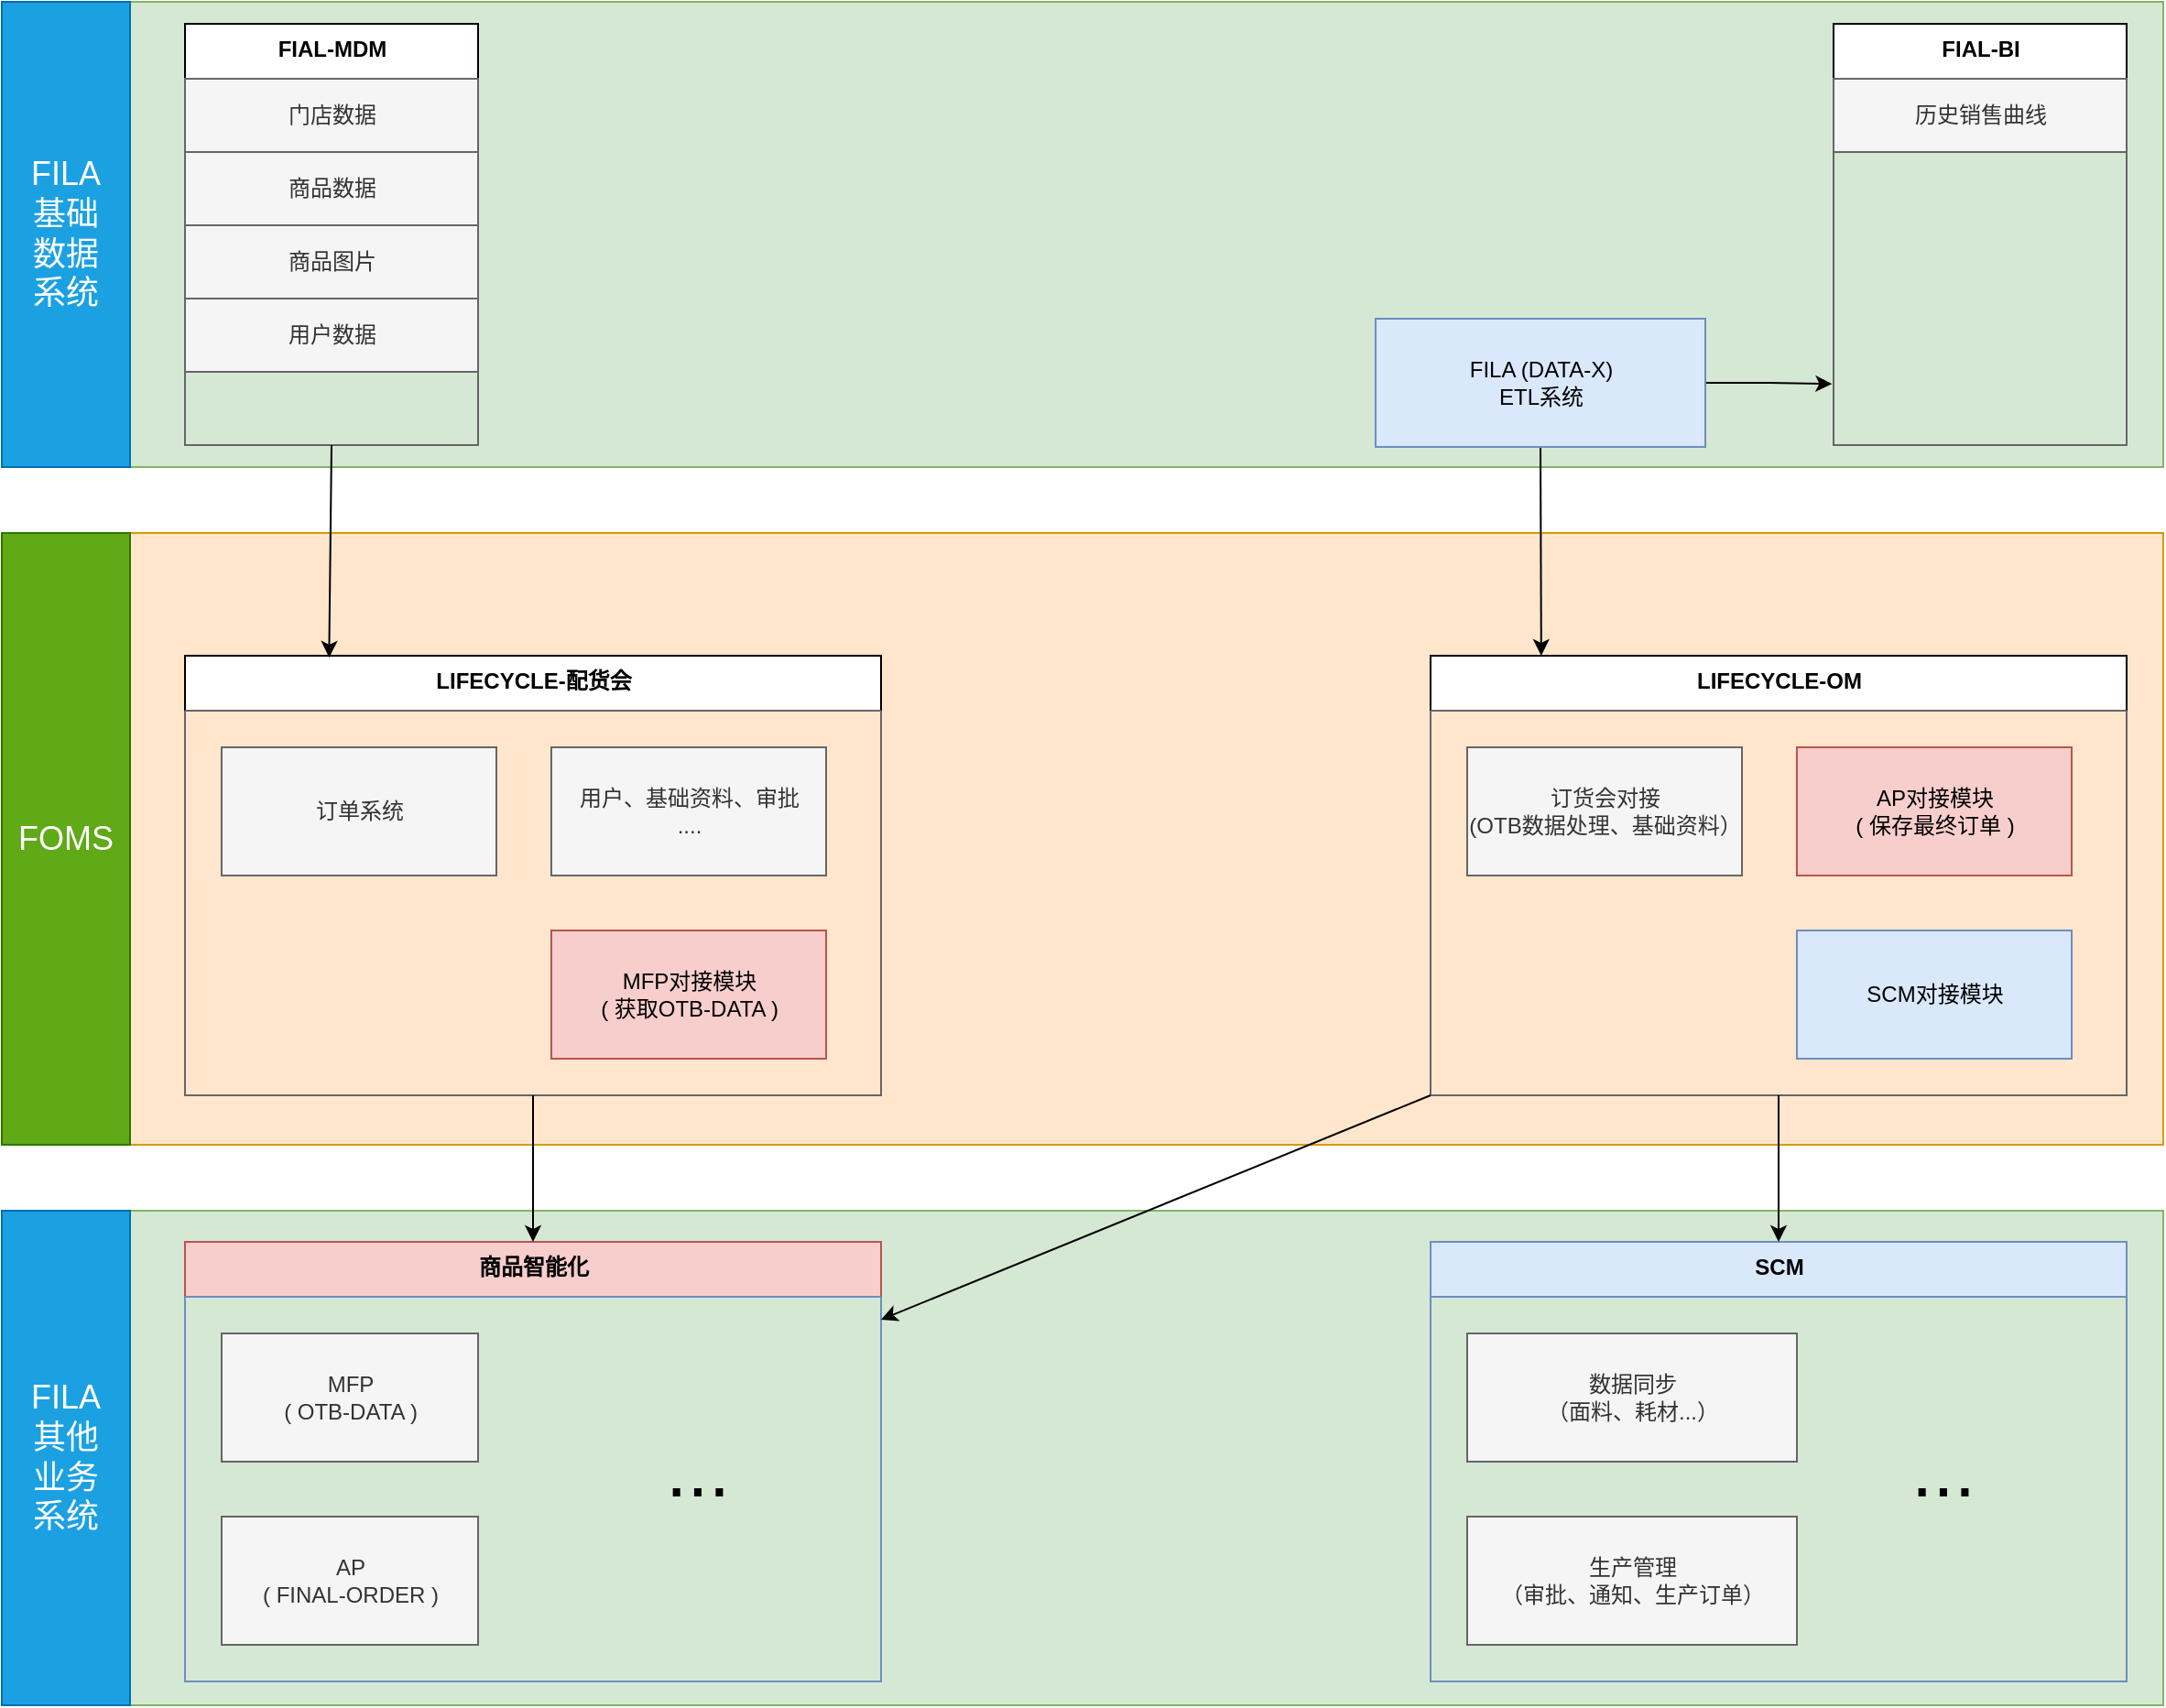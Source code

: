<mxfile version="20.0.4" type="github">
  <diagram id="C5RBs43oDa-KdzZeNtuy" name="Page-1">
    <mxGraphModel dx="2222" dy="872" grid="1" gridSize="10" guides="1" tooltips="1" connect="1" arrows="1" fold="1" page="1" pageScale="1" pageWidth="827" pageHeight="1169" math="0" shadow="0">
      <root>
        <mxCell id="WIyWlLk6GJQsqaUBKTNV-0" />
        <mxCell id="WIyWlLk6GJQsqaUBKTNV-1" parent="WIyWlLk6GJQsqaUBKTNV-0" />
        <mxCell id="n_zdAzYvtoBrYGfkcP-V-80" value="" style="rounded=0;whiteSpace=wrap;html=1;fontSize=14;fillColor=#ffe6cc;strokeColor=#d79b00;" vertex="1" parent="WIyWlLk6GJQsqaUBKTNV-1">
          <mxGeometry x="-470" y="410" width="1110" height="334" as="geometry" />
        </mxCell>
        <mxCell id="n_zdAzYvtoBrYGfkcP-V-79" value="" style="rounded=0;whiteSpace=wrap;html=1;fontSize=14;fillColor=#d5e8d4;strokeColor=#82b366;" vertex="1" parent="WIyWlLk6GJQsqaUBKTNV-1">
          <mxGeometry x="-470" y="780" width="1110" height="270" as="geometry" />
        </mxCell>
        <mxCell id="n_zdAzYvtoBrYGfkcP-V-76" value="" style="rounded=0;whiteSpace=wrap;html=1;fontSize=14;fillColor=#d5e8d4;strokeColor=#82b366;" vertex="1" parent="WIyWlLk6GJQsqaUBKTNV-1">
          <mxGeometry x="-470" y="120" width="1110" height="254" as="geometry" />
        </mxCell>
        <mxCell id="n_zdAzYvtoBrYGfkcP-V-1" value="FIAL-MDM" style="swimlane;fontStyle=1;align=center;verticalAlign=top;childLayout=stackLayout;horizontal=1;startSize=30;horizontalStack=0;resizeParent=1;resizeParentMax=0;resizeLast=0;collapsible=0;marginBottom=0;html=1;" vertex="1" parent="WIyWlLk6GJQsqaUBKTNV-1">
          <mxGeometry x="-440" y="132" width="160" height="230" as="geometry" />
        </mxCell>
        <mxCell id="n_zdAzYvtoBrYGfkcP-V-3" value="" style="swimlane;fontStyle=1;align=center;verticalAlign=top;horizontal=1;startSize=0;collapsible=0;marginBottom=0;html=1;strokeColor=#666666;fillColor=#f5f5f5;fontColor=#333333;" vertex="1" parent="n_zdAzYvtoBrYGfkcP-V-1">
          <mxGeometry y="30" width="160" height="200" as="geometry" />
        </mxCell>
        <mxCell id="n_zdAzYvtoBrYGfkcP-V-5" value="门店数据" style="html=1;align=center;verticalAlign=middle;rotatable=0;fillColor=#f5f5f5;fontColor=#333333;strokeColor=#666666;" vertex="1" parent="n_zdAzYvtoBrYGfkcP-V-3">
          <mxGeometry width="160" height="40" relative="1" as="geometry">
            <mxPoint as="offset" />
          </mxGeometry>
        </mxCell>
        <mxCell id="n_zdAzYvtoBrYGfkcP-V-9" value="商品数据" style="html=1;align=center;verticalAlign=middle;rotatable=0;fillColor=#f5f5f5;fontColor=#333333;strokeColor=#666666;" vertex="1" parent="n_zdAzYvtoBrYGfkcP-V-3">
          <mxGeometry y="40" width="160" height="40" as="geometry" />
        </mxCell>
        <mxCell id="n_zdAzYvtoBrYGfkcP-V-71" value="商品图片" style="html=1;align=center;verticalAlign=middle;rotatable=0;fillColor=#f5f5f5;fontColor=#333333;strokeColor=#666666;" vertex="1" parent="n_zdAzYvtoBrYGfkcP-V-3">
          <mxGeometry y="80" width="160" height="40" as="geometry" />
        </mxCell>
        <mxCell id="n_zdAzYvtoBrYGfkcP-V-72" value="用户数据" style="html=1;align=center;verticalAlign=middle;rotatable=0;fillColor=#f5f5f5;fontColor=#333333;strokeColor=#666666;" vertex="1" parent="n_zdAzYvtoBrYGfkcP-V-3">
          <mxGeometry y="120" width="160" height="40" as="geometry" />
        </mxCell>
        <mxCell id="n_zdAzYvtoBrYGfkcP-V-10" value="FIAL-BI" style="swimlane;fontStyle=1;align=center;verticalAlign=top;childLayout=stackLayout;horizontal=1;startSize=30;horizontalStack=0;resizeParent=1;resizeParentMax=0;resizeLast=0;collapsible=0;marginBottom=0;html=1;" vertex="1" parent="WIyWlLk6GJQsqaUBKTNV-1">
          <mxGeometry x="460" y="132" width="160" height="230" as="geometry" />
        </mxCell>
        <mxCell id="n_zdAzYvtoBrYGfkcP-V-11" value="" style="swimlane;fontStyle=1;align=center;verticalAlign=top;horizontal=1;startSize=0;collapsible=0;marginBottom=0;html=1;strokeColor=#666666;fillColor=#f5f5f5;fontColor=#333333;" vertex="1" parent="n_zdAzYvtoBrYGfkcP-V-10">
          <mxGeometry y="30" width="160" height="200" as="geometry" />
        </mxCell>
        <mxCell id="n_zdAzYvtoBrYGfkcP-V-12" value="历史销售曲线" style="html=1;align=center;verticalAlign=middle;rotatable=0;fillColor=#f5f5f5;fontColor=#333333;strokeColor=#666666;" vertex="1" parent="n_zdAzYvtoBrYGfkcP-V-11">
          <mxGeometry width="160" height="40" relative="1" as="geometry">
            <mxPoint as="offset" />
          </mxGeometry>
        </mxCell>
        <mxCell id="n_zdAzYvtoBrYGfkcP-V-14" value="SCM" style="swimlane;fontStyle=1;align=center;verticalAlign=top;childLayout=stackLayout;horizontal=1;startSize=30;horizontalStack=0;resizeParent=1;resizeParentMax=0;resizeLast=0;collapsible=0;marginBottom=0;html=1;fillColor=#dae8fc;strokeColor=#6c8ebf;" vertex="1" parent="WIyWlLk6GJQsqaUBKTNV-1">
          <mxGeometry x="240" y="797" width="380" height="240" as="geometry" />
        </mxCell>
        <mxCell id="n_zdAzYvtoBrYGfkcP-V-15" value="" style="swimlane;fontStyle=1;align=center;verticalAlign=top;horizontal=1;startSize=0;collapsible=0;marginBottom=0;html=1;strokeColor=#6c8ebf;fillColor=#dae8fc;" vertex="1" parent="n_zdAzYvtoBrYGfkcP-V-14">
          <mxGeometry y="30" width="380" height="210" as="geometry" />
        </mxCell>
        <mxCell id="n_zdAzYvtoBrYGfkcP-V-16" value="数据同步&lt;br&gt;（面料、耗材...）" style="html=1;align=center;verticalAlign=middle;rotatable=0;fillColor=#f5f5f5;fontColor=#333333;strokeColor=#666666;" vertex="1" parent="n_zdAzYvtoBrYGfkcP-V-15">
          <mxGeometry width="180" height="70" relative="1" as="geometry">
            <mxPoint x="20" y="20" as="offset" />
          </mxGeometry>
        </mxCell>
        <mxCell id="n_zdAzYvtoBrYGfkcP-V-17" value="生产管理&lt;br&gt;（审批、通知、生产订单）" style="html=1;align=center;verticalAlign=middle;rotatable=0;fillColor=#f5f5f5;fontColor=#333333;strokeColor=#666666;" vertex="1" parent="n_zdAzYvtoBrYGfkcP-V-15">
          <mxGeometry x="20" y="120" width="180" height="70" as="geometry" />
        </mxCell>
        <mxCell id="n_zdAzYvtoBrYGfkcP-V-27" value="..." style="text;html=1;strokeColor=none;fillColor=none;align=center;verticalAlign=middle;whiteSpace=wrap;rounded=0;fontSize=42;" vertex="1" parent="n_zdAzYvtoBrYGfkcP-V-15">
          <mxGeometry x="250" y="80" width="60" height="30" as="geometry" />
        </mxCell>
        <mxCell id="n_zdAzYvtoBrYGfkcP-V-18" value="LIFECYCLE-OM" style="swimlane;fontStyle=1;align=center;verticalAlign=top;childLayout=stackLayout;horizontal=1;startSize=30;horizontalStack=0;resizeParent=1;resizeParentMax=0;resizeLast=0;collapsible=0;marginBottom=0;html=1;" vertex="1" parent="WIyWlLk6GJQsqaUBKTNV-1">
          <mxGeometry x="240" y="477" width="380" height="240" as="geometry" />
        </mxCell>
        <mxCell id="n_zdAzYvtoBrYGfkcP-V-19" value="" style="swimlane;fontStyle=1;align=center;verticalAlign=top;horizontal=1;startSize=0;collapsible=0;marginBottom=0;html=1;strokeColor=#666666;fillColor=#f5f5f5;fontColor=#333333;" vertex="1" parent="n_zdAzYvtoBrYGfkcP-V-18">
          <mxGeometry y="30" width="380" height="210" as="geometry" />
        </mxCell>
        <mxCell id="n_zdAzYvtoBrYGfkcP-V-21" value="SCM对接模块" style="html=1;align=center;verticalAlign=middle;rotatable=0;fillColor=#dae8fc;strokeColor=#6c8ebf;" vertex="1" parent="n_zdAzYvtoBrYGfkcP-V-19">
          <mxGeometry x="200" y="120" width="150" height="70" as="geometry" />
        </mxCell>
        <mxCell id="n_zdAzYvtoBrYGfkcP-V-28" value="AP对接模块&lt;br&gt;( 保存最终订单 )" style="html=1;align=center;verticalAlign=middle;rotatable=0;fillColor=#f8cecc;strokeColor=#b85450;" vertex="1" parent="n_zdAzYvtoBrYGfkcP-V-19">
          <mxGeometry x="200" y="20" width="150" height="70" as="geometry" />
        </mxCell>
        <mxCell id="n_zdAzYvtoBrYGfkcP-V-65" value="订货会对接&lt;br&gt;(OTB数据处理、基础资料）" style="html=1;align=center;verticalAlign=middle;rotatable=0;fillColor=#f5f5f5;strokeColor=#666666;fontColor=#333333;" vertex="1" parent="n_zdAzYvtoBrYGfkcP-V-19">
          <mxGeometry x="20" y="20" width="150" height="70" as="geometry" />
        </mxCell>
        <mxCell id="n_zdAzYvtoBrYGfkcP-V-29" value="商品智能化" style="swimlane;fontStyle=1;align=center;verticalAlign=top;childLayout=stackLayout;horizontal=1;startSize=30;horizontalStack=0;resizeParent=1;resizeParentMax=0;resizeLast=0;collapsible=0;marginBottom=0;html=1;fillColor=#f8cecc;strokeColor=#b85450;" vertex="1" parent="WIyWlLk6GJQsqaUBKTNV-1">
          <mxGeometry x="-440" y="797" width="380" height="240" as="geometry" />
        </mxCell>
        <mxCell id="n_zdAzYvtoBrYGfkcP-V-30" value="" style="swimlane;fontStyle=1;align=center;verticalAlign=top;horizontal=1;startSize=0;collapsible=0;marginBottom=0;html=1;strokeColor=#6c8ebf;fillColor=#dae8fc;" vertex="1" parent="n_zdAzYvtoBrYGfkcP-V-29">
          <mxGeometry y="30" width="380" height="210" as="geometry" />
        </mxCell>
        <mxCell id="n_zdAzYvtoBrYGfkcP-V-31" value="MFP&lt;br&gt;( OTB-DATA )" style="html=1;align=center;verticalAlign=middle;rotatable=0;fillColor=#f5f5f5;fontColor=#333333;strokeColor=#666666;" vertex="1" parent="n_zdAzYvtoBrYGfkcP-V-30">
          <mxGeometry width="140" height="70" relative="1" as="geometry">
            <mxPoint x="20" y="20" as="offset" />
          </mxGeometry>
        </mxCell>
        <mxCell id="n_zdAzYvtoBrYGfkcP-V-32" value="AP&lt;br&gt;( FINAL-ORDER )" style="html=1;align=center;verticalAlign=middle;rotatable=0;fillColor=#f5f5f5;fontColor=#333333;strokeColor=#666666;" vertex="1" parent="n_zdAzYvtoBrYGfkcP-V-30">
          <mxGeometry x="20" y="120" width="140" height="70" as="geometry" />
        </mxCell>
        <mxCell id="n_zdAzYvtoBrYGfkcP-V-33" value="..." style="text;html=1;strokeColor=none;fillColor=none;align=center;verticalAlign=middle;whiteSpace=wrap;rounded=0;fontSize=42;" vertex="1" parent="n_zdAzYvtoBrYGfkcP-V-30">
          <mxGeometry x="250" y="80" width="60" height="30" as="geometry" />
        </mxCell>
        <mxCell id="n_zdAzYvtoBrYGfkcP-V-36" value="LIFECYCLE-配货会" style="swimlane;fontStyle=1;align=center;verticalAlign=top;childLayout=stackLayout;horizontal=1;startSize=30;horizontalStack=0;resizeParent=1;resizeParentMax=0;resizeLast=0;collapsible=0;marginBottom=0;html=1;" vertex="1" parent="WIyWlLk6GJQsqaUBKTNV-1">
          <mxGeometry x="-440" y="477" width="380" height="240" as="geometry" />
        </mxCell>
        <mxCell id="n_zdAzYvtoBrYGfkcP-V-37" value="" style="swimlane;fontStyle=1;align=center;verticalAlign=top;horizontal=1;startSize=0;collapsible=0;marginBottom=0;html=1;strokeColor=#666666;fillColor=#f5f5f5;fontColor=#333333;" vertex="1" parent="n_zdAzYvtoBrYGfkcP-V-36">
          <mxGeometry y="30" width="380" height="210" as="geometry" />
        </mxCell>
        <mxCell id="n_zdAzYvtoBrYGfkcP-V-39" value="MFP对接模块&lt;br&gt;( 获取OTB-DATA )" style="html=1;align=center;verticalAlign=middle;rotatable=0;fillColor=#f8cecc;strokeColor=#b85450;" vertex="1" parent="n_zdAzYvtoBrYGfkcP-V-37">
          <mxGeometry x="200" y="120" width="150" height="70" as="geometry" />
        </mxCell>
        <mxCell id="n_zdAzYvtoBrYGfkcP-V-42" value="订单系统" style="html=1;align=center;verticalAlign=middle;rotatable=0;fillColor=#f5f5f5;fontColor=#333333;strokeColor=#666666;" vertex="1" parent="n_zdAzYvtoBrYGfkcP-V-37">
          <mxGeometry x="20" y="20" width="150" height="70" as="geometry" />
        </mxCell>
        <mxCell id="n_zdAzYvtoBrYGfkcP-V-66" value="用户、基础资料、审批&lt;br&gt;...." style="html=1;align=center;verticalAlign=middle;rotatable=0;fillColor=#f5f5f5;fontColor=#333333;strokeColor=#666666;" vertex="1" parent="n_zdAzYvtoBrYGfkcP-V-37">
          <mxGeometry x="200" y="20" width="150" height="70" as="geometry" />
        </mxCell>
        <mxCell id="n_zdAzYvtoBrYGfkcP-V-56" style="edgeStyle=orthogonalEdgeStyle;rounded=0;orthogonalLoop=1;jettySize=auto;html=1;exitX=1;exitY=0.5;exitDx=0;exitDy=0;entryX=-0.005;entryY=0.833;entryDx=0;entryDy=0;fontSize=14;entryPerimeter=0;" edge="1" parent="WIyWlLk6GJQsqaUBKTNV-1" source="n_zdAzYvtoBrYGfkcP-V-54" target="n_zdAzYvtoBrYGfkcP-V-11">
          <mxGeometry relative="1" as="geometry" />
        </mxCell>
        <mxCell id="n_zdAzYvtoBrYGfkcP-V-84" style="edgeStyle=none;rounded=0;orthogonalLoop=1;jettySize=auto;html=1;exitX=0.5;exitY=1;exitDx=0;exitDy=0;entryX=0.159;entryY=0;entryDx=0;entryDy=0;entryPerimeter=0;fontSize=14;" edge="1" parent="WIyWlLk6GJQsqaUBKTNV-1" source="n_zdAzYvtoBrYGfkcP-V-54" target="n_zdAzYvtoBrYGfkcP-V-18">
          <mxGeometry relative="1" as="geometry" />
        </mxCell>
        <mxCell id="n_zdAzYvtoBrYGfkcP-V-54" value="FILA (DATA-X)&lt;br&gt;ETL系统" style="html=1;align=center;verticalAlign=middle;rotatable=0;fillColor=#dae8fc;strokeColor=#6c8ebf;" vertex="1" parent="WIyWlLk6GJQsqaUBKTNV-1">
          <mxGeometry x="210" y="293" width="180" height="70" as="geometry" />
        </mxCell>
        <mxCell id="n_zdAzYvtoBrYGfkcP-V-81" style="edgeStyle=none;rounded=0;orthogonalLoop=1;jettySize=auto;html=1;exitX=0.5;exitY=1;exitDx=0;exitDy=0;fontSize=14;" edge="1" parent="WIyWlLk6GJQsqaUBKTNV-1" source="n_zdAzYvtoBrYGfkcP-V-19" target="n_zdAzYvtoBrYGfkcP-V-14">
          <mxGeometry relative="1" as="geometry" />
        </mxCell>
        <mxCell id="n_zdAzYvtoBrYGfkcP-V-82" style="edgeStyle=none;rounded=0;orthogonalLoop=1;jettySize=auto;html=1;exitX=0;exitY=1;exitDx=0;exitDy=0;fontSize=14;" edge="1" parent="WIyWlLk6GJQsqaUBKTNV-1" source="n_zdAzYvtoBrYGfkcP-V-19" target="n_zdAzYvtoBrYGfkcP-V-29">
          <mxGeometry relative="1" as="geometry" />
        </mxCell>
        <mxCell id="n_zdAzYvtoBrYGfkcP-V-83" style="edgeStyle=none;rounded=0;orthogonalLoop=1;jettySize=auto;html=1;exitX=0.5;exitY=1;exitDx=0;exitDy=0;fontSize=14;" edge="1" parent="WIyWlLk6GJQsqaUBKTNV-1" source="n_zdAzYvtoBrYGfkcP-V-37" target="n_zdAzYvtoBrYGfkcP-V-29">
          <mxGeometry relative="1" as="geometry" />
        </mxCell>
        <mxCell id="n_zdAzYvtoBrYGfkcP-V-85" style="edgeStyle=none;rounded=0;orthogonalLoop=1;jettySize=auto;html=1;exitX=0.5;exitY=1;exitDx=0;exitDy=0;fontSize=14;entryX=0.207;entryY=0.004;entryDx=0;entryDy=0;entryPerimeter=0;" edge="1" parent="WIyWlLk6GJQsqaUBKTNV-1" source="n_zdAzYvtoBrYGfkcP-V-3" target="n_zdAzYvtoBrYGfkcP-V-36">
          <mxGeometry relative="1" as="geometry">
            <mxPoint x="-360" y="450" as="targetPoint" />
          </mxGeometry>
        </mxCell>
        <mxCell id="n_zdAzYvtoBrYGfkcP-V-87" value="FILA&lt;br style=&quot;font-size: 18px;&quot;&gt;其他&lt;br style=&quot;font-size: 18px;&quot;&gt;业务&lt;br style=&quot;font-size: 18px;&quot;&gt;系统" style="rounded=0;whiteSpace=wrap;html=1;fontSize=18;fillColor=#1ba1e2;strokeColor=#006EAF;fontColor=#ffffff;" vertex="1" parent="WIyWlLk6GJQsqaUBKTNV-1">
          <mxGeometry x="-540" y="780" width="70" height="270" as="geometry" />
        </mxCell>
        <mxCell id="n_zdAzYvtoBrYGfkcP-V-88" value="FOMS" style="rounded=0;whiteSpace=wrap;html=1;fontSize=18;fillColor=#60a917;strokeColor=#2D7600;fontColor=#ffffff;" vertex="1" parent="WIyWlLk6GJQsqaUBKTNV-1">
          <mxGeometry x="-540" y="410" width="70" height="334" as="geometry" />
        </mxCell>
        <mxCell id="n_zdAzYvtoBrYGfkcP-V-89" value="FILA&lt;br&gt;基础&lt;br&gt;数据&lt;br&gt;系统" style="rounded=0;whiteSpace=wrap;html=1;fontSize=18;fillColor=#1ba1e2;strokeColor=#006EAF;fontColor=#ffffff;" vertex="1" parent="WIyWlLk6GJQsqaUBKTNV-1">
          <mxGeometry x="-540" y="120" width="70" height="254" as="geometry" />
        </mxCell>
      </root>
    </mxGraphModel>
  </diagram>
</mxfile>
